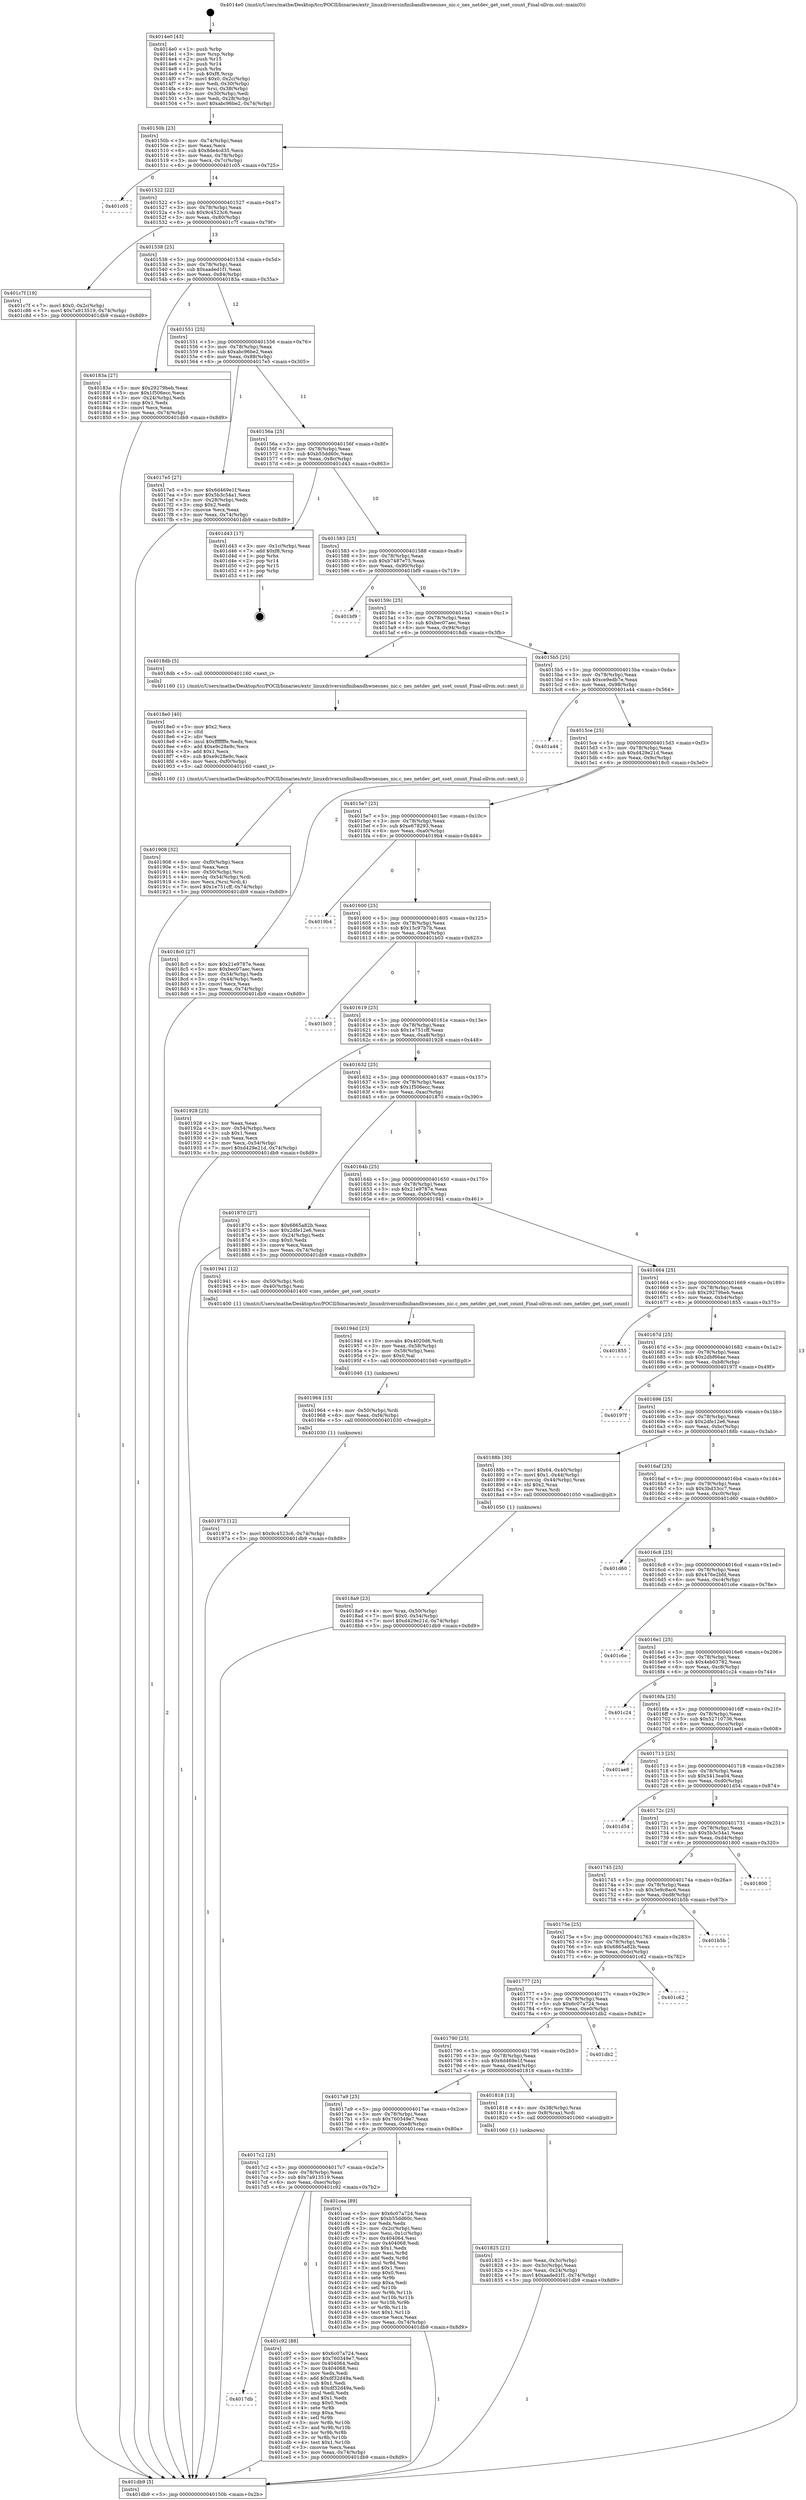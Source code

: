 digraph "0x4014e0" {
  label = "0x4014e0 (/mnt/c/Users/mathe/Desktop/tcc/POCII/binaries/extr_linuxdriversinfinibandhwnesnes_nic.c_nes_netdev_get_sset_count_Final-ollvm.out::main(0))"
  labelloc = "t"
  node[shape=record]

  Entry [label="",width=0.3,height=0.3,shape=circle,fillcolor=black,style=filled]
  "0x40150b" [label="{
     0x40150b [23]\l
     | [instrs]\l
     &nbsp;&nbsp;0x40150b \<+3\>: mov -0x74(%rbp),%eax\l
     &nbsp;&nbsp;0x40150e \<+2\>: mov %eax,%ecx\l
     &nbsp;&nbsp;0x401510 \<+6\>: sub $0x8de4cd35,%ecx\l
     &nbsp;&nbsp;0x401516 \<+3\>: mov %eax,-0x78(%rbp)\l
     &nbsp;&nbsp;0x401519 \<+3\>: mov %ecx,-0x7c(%rbp)\l
     &nbsp;&nbsp;0x40151c \<+6\>: je 0000000000401c05 \<main+0x725\>\l
  }"]
  "0x401c05" [label="{
     0x401c05\l
  }", style=dashed]
  "0x401522" [label="{
     0x401522 [22]\l
     | [instrs]\l
     &nbsp;&nbsp;0x401522 \<+5\>: jmp 0000000000401527 \<main+0x47\>\l
     &nbsp;&nbsp;0x401527 \<+3\>: mov -0x78(%rbp),%eax\l
     &nbsp;&nbsp;0x40152a \<+5\>: sub $0x9c4523c6,%eax\l
     &nbsp;&nbsp;0x40152f \<+3\>: mov %eax,-0x80(%rbp)\l
     &nbsp;&nbsp;0x401532 \<+6\>: je 0000000000401c7f \<main+0x79f\>\l
  }"]
  Exit [label="",width=0.3,height=0.3,shape=circle,fillcolor=black,style=filled,peripheries=2]
  "0x401c7f" [label="{
     0x401c7f [19]\l
     | [instrs]\l
     &nbsp;&nbsp;0x401c7f \<+7\>: movl $0x0,-0x2c(%rbp)\l
     &nbsp;&nbsp;0x401c86 \<+7\>: movl $0x7a913519,-0x74(%rbp)\l
     &nbsp;&nbsp;0x401c8d \<+5\>: jmp 0000000000401db9 \<main+0x8d9\>\l
  }"]
  "0x401538" [label="{
     0x401538 [25]\l
     | [instrs]\l
     &nbsp;&nbsp;0x401538 \<+5\>: jmp 000000000040153d \<main+0x5d\>\l
     &nbsp;&nbsp;0x40153d \<+3\>: mov -0x78(%rbp),%eax\l
     &nbsp;&nbsp;0x401540 \<+5\>: sub $0xaaded1f1,%eax\l
     &nbsp;&nbsp;0x401545 \<+6\>: mov %eax,-0x84(%rbp)\l
     &nbsp;&nbsp;0x40154b \<+6\>: je 000000000040183a \<main+0x35a\>\l
  }"]
  "0x4017db" [label="{
     0x4017db\l
  }", style=dashed]
  "0x40183a" [label="{
     0x40183a [27]\l
     | [instrs]\l
     &nbsp;&nbsp;0x40183a \<+5\>: mov $0x29279beb,%eax\l
     &nbsp;&nbsp;0x40183f \<+5\>: mov $0x1f506ecc,%ecx\l
     &nbsp;&nbsp;0x401844 \<+3\>: mov -0x24(%rbp),%edx\l
     &nbsp;&nbsp;0x401847 \<+3\>: cmp $0x1,%edx\l
     &nbsp;&nbsp;0x40184a \<+3\>: cmovl %ecx,%eax\l
     &nbsp;&nbsp;0x40184d \<+3\>: mov %eax,-0x74(%rbp)\l
     &nbsp;&nbsp;0x401850 \<+5\>: jmp 0000000000401db9 \<main+0x8d9\>\l
  }"]
  "0x401551" [label="{
     0x401551 [25]\l
     | [instrs]\l
     &nbsp;&nbsp;0x401551 \<+5\>: jmp 0000000000401556 \<main+0x76\>\l
     &nbsp;&nbsp;0x401556 \<+3\>: mov -0x78(%rbp),%eax\l
     &nbsp;&nbsp;0x401559 \<+5\>: sub $0xabc96be2,%eax\l
     &nbsp;&nbsp;0x40155e \<+6\>: mov %eax,-0x88(%rbp)\l
     &nbsp;&nbsp;0x401564 \<+6\>: je 00000000004017e5 \<main+0x305\>\l
  }"]
  "0x401c92" [label="{
     0x401c92 [88]\l
     | [instrs]\l
     &nbsp;&nbsp;0x401c92 \<+5\>: mov $0x6c07a724,%eax\l
     &nbsp;&nbsp;0x401c97 \<+5\>: mov $0x760349e7,%ecx\l
     &nbsp;&nbsp;0x401c9c \<+7\>: mov 0x404064,%edx\l
     &nbsp;&nbsp;0x401ca3 \<+7\>: mov 0x404068,%esi\l
     &nbsp;&nbsp;0x401caa \<+2\>: mov %edx,%edi\l
     &nbsp;&nbsp;0x401cac \<+6\>: add $0xdf32d49a,%edi\l
     &nbsp;&nbsp;0x401cb2 \<+3\>: sub $0x1,%edi\l
     &nbsp;&nbsp;0x401cb5 \<+6\>: sub $0xdf32d49a,%edi\l
     &nbsp;&nbsp;0x401cbb \<+3\>: imul %edi,%edx\l
     &nbsp;&nbsp;0x401cbe \<+3\>: and $0x1,%edx\l
     &nbsp;&nbsp;0x401cc1 \<+3\>: cmp $0x0,%edx\l
     &nbsp;&nbsp;0x401cc4 \<+4\>: sete %r8b\l
     &nbsp;&nbsp;0x401cc8 \<+3\>: cmp $0xa,%esi\l
     &nbsp;&nbsp;0x401ccb \<+4\>: setl %r9b\l
     &nbsp;&nbsp;0x401ccf \<+3\>: mov %r8b,%r10b\l
     &nbsp;&nbsp;0x401cd2 \<+3\>: and %r9b,%r10b\l
     &nbsp;&nbsp;0x401cd5 \<+3\>: xor %r9b,%r8b\l
     &nbsp;&nbsp;0x401cd8 \<+3\>: or %r8b,%r10b\l
     &nbsp;&nbsp;0x401cdb \<+4\>: test $0x1,%r10b\l
     &nbsp;&nbsp;0x401cdf \<+3\>: cmovne %ecx,%eax\l
     &nbsp;&nbsp;0x401ce2 \<+3\>: mov %eax,-0x74(%rbp)\l
     &nbsp;&nbsp;0x401ce5 \<+5\>: jmp 0000000000401db9 \<main+0x8d9\>\l
  }"]
  "0x4017e5" [label="{
     0x4017e5 [27]\l
     | [instrs]\l
     &nbsp;&nbsp;0x4017e5 \<+5\>: mov $0x6d469e1f,%eax\l
     &nbsp;&nbsp;0x4017ea \<+5\>: mov $0x5b3c54a1,%ecx\l
     &nbsp;&nbsp;0x4017ef \<+3\>: mov -0x28(%rbp),%edx\l
     &nbsp;&nbsp;0x4017f2 \<+3\>: cmp $0x2,%edx\l
     &nbsp;&nbsp;0x4017f5 \<+3\>: cmovne %ecx,%eax\l
     &nbsp;&nbsp;0x4017f8 \<+3\>: mov %eax,-0x74(%rbp)\l
     &nbsp;&nbsp;0x4017fb \<+5\>: jmp 0000000000401db9 \<main+0x8d9\>\l
  }"]
  "0x40156a" [label="{
     0x40156a [25]\l
     | [instrs]\l
     &nbsp;&nbsp;0x40156a \<+5\>: jmp 000000000040156f \<main+0x8f\>\l
     &nbsp;&nbsp;0x40156f \<+3\>: mov -0x78(%rbp),%eax\l
     &nbsp;&nbsp;0x401572 \<+5\>: sub $0xb55dd60c,%eax\l
     &nbsp;&nbsp;0x401577 \<+6\>: mov %eax,-0x8c(%rbp)\l
     &nbsp;&nbsp;0x40157d \<+6\>: je 0000000000401d43 \<main+0x863\>\l
  }"]
  "0x401db9" [label="{
     0x401db9 [5]\l
     | [instrs]\l
     &nbsp;&nbsp;0x401db9 \<+5\>: jmp 000000000040150b \<main+0x2b\>\l
  }"]
  "0x4014e0" [label="{
     0x4014e0 [43]\l
     | [instrs]\l
     &nbsp;&nbsp;0x4014e0 \<+1\>: push %rbp\l
     &nbsp;&nbsp;0x4014e1 \<+3\>: mov %rsp,%rbp\l
     &nbsp;&nbsp;0x4014e4 \<+2\>: push %r15\l
     &nbsp;&nbsp;0x4014e6 \<+2\>: push %r14\l
     &nbsp;&nbsp;0x4014e8 \<+1\>: push %rbx\l
     &nbsp;&nbsp;0x4014e9 \<+7\>: sub $0xf8,%rsp\l
     &nbsp;&nbsp;0x4014f0 \<+7\>: movl $0x0,-0x2c(%rbp)\l
     &nbsp;&nbsp;0x4014f7 \<+3\>: mov %edi,-0x30(%rbp)\l
     &nbsp;&nbsp;0x4014fa \<+4\>: mov %rsi,-0x38(%rbp)\l
     &nbsp;&nbsp;0x4014fe \<+3\>: mov -0x30(%rbp),%edi\l
     &nbsp;&nbsp;0x401501 \<+3\>: mov %edi,-0x28(%rbp)\l
     &nbsp;&nbsp;0x401504 \<+7\>: movl $0xabc96be2,-0x74(%rbp)\l
  }"]
  "0x4017c2" [label="{
     0x4017c2 [25]\l
     | [instrs]\l
     &nbsp;&nbsp;0x4017c2 \<+5\>: jmp 00000000004017c7 \<main+0x2e7\>\l
     &nbsp;&nbsp;0x4017c7 \<+3\>: mov -0x78(%rbp),%eax\l
     &nbsp;&nbsp;0x4017ca \<+5\>: sub $0x7a913519,%eax\l
     &nbsp;&nbsp;0x4017cf \<+6\>: mov %eax,-0xec(%rbp)\l
     &nbsp;&nbsp;0x4017d5 \<+6\>: je 0000000000401c92 \<main+0x7b2\>\l
  }"]
  "0x401d43" [label="{
     0x401d43 [17]\l
     | [instrs]\l
     &nbsp;&nbsp;0x401d43 \<+3\>: mov -0x1c(%rbp),%eax\l
     &nbsp;&nbsp;0x401d46 \<+7\>: add $0xf8,%rsp\l
     &nbsp;&nbsp;0x401d4d \<+1\>: pop %rbx\l
     &nbsp;&nbsp;0x401d4e \<+2\>: pop %r14\l
     &nbsp;&nbsp;0x401d50 \<+2\>: pop %r15\l
     &nbsp;&nbsp;0x401d52 \<+1\>: pop %rbp\l
     &nbsp;&nbsp;0x401d53 \<+1\>: ret\l
  }"]
  "0x401583" [label="{
     0x401583 [25]\l
     | [instrs]\l
     &nbsp;&nbsp;0x401583 \<+5\>: jmp 0000000000401588 \<main+0xa8\>\l
     &nbsp;&nbsp;0x401588 \<+3\>: mov -0x78(%rbp),%eax\l
     &nbsp;&nbsp;0x40158b \<+5\>: sub $0xb7487e75,%eax\l
     &nbsp;&nbsp;0x401590 \<+6\>: mov %eax,-0x90(%rbp)\l
     &nbsp;&nbsp;0x401596 \<+6\>: je 0000000000401bf9 \<main+0x719\>\l
  }"]
  "0x401cea" [label="{
     0x401cea [89]\l
     | [instrs]\l
     &nbsp;&nbsp;0x401cea \<+5\>: mov $0x6c07a724,%eax\l
     &nbsp;&nbsp;0x401cef \<+5\>: mov $0xb55dd60c,%ecx\l
     &nbsp;&nbsp;0x401cf4 \<+2\>: xor %edx,%edx\l
     &nbsp;&nbsp;0x401cf6 \<+3\>: mov -0x2c(%rbp),%esi\l
     &nbsp;&nbsp;0x401cf9 \<+3\>: mov %esi,-0x1c(%rbp)\l
     &nbsp;&nbsp;0x401cfc \<+7\>: mov 0x404064,%esi\l
     &nbsp;&nbsp;0x401d03 \<+7\>: mov 0x404068,%edi\l
     &nbsp;&nbsp;0x401d0a \<+3\>: sub $0x1,%edx\l
     &nbsp;&nbsp;0x401d0d \<+3\>: mov %esi,%r8d\l
     &nbsp;&nbsp;0x401d10 \<+3\>: add %edx,%r8d\l
     &nbsp;&nbsp;0x401d13 \<+4\>: imul %r8d,%esi\l
     &nbsp;&nbsp;0x401d17 \<+3\>: and $0x1,%esi\l
     &nbsp;&nbsp;0x401d1a \<+3\>: cmp $0x0,%esi\l
     &nbsp;&nbsp;0x401d1d \<+4\>: sete %r9b\l
     &nbsp;&nbsp;0x401d21 \<+3\>: cmp $0xa,%edi\l
     &nbsp;&nbsp;0x401d24 \<+4\>: setl %r10b\l
     &nbsp;&nbsp;0x401d28 \<+3\>: mov %r9b,%r11b\l
     &nbsp;&nbsp;0x401d2b \<+3\>: and %r10b,%r11b\l
     &nbsp;&nbsp;0x401d2e \<+3\>: xor %r10b,%r9b\l
     &nbsp;&nbsp;0x401d31 \<+3\>: or %r9b,%r11b\l
     &nbsp;&nbsp;0x401d34 \<+4\>: test $0x1,%r11b\l
     &nbsp;&nbsp;0x401d38 \<+3\>: cmovne %ecx,%eax\l
     &nbsp;&nbsp;0x401d3b \<+3\>: mov %eax,-0x74(%rbp)\l
     &nbsp;&nbsp;0x401d3e \<+5\>: jmp 0000000000401db9 \<main+0x8d9\>\l
  }"]
  "0x401bf9" [label="{
     0x401bf9\l
  }", style=dashed]
  "0x40159c" [label="{
     0x40159c [25]\l
     | [instrs]\l
     &nbsp;&nbsp;0x40159c \<+5\>: jmp 00000000004015a1 \<main+0xc1\>\l
     &nbsp;&nbsp;0x4015a1 \<+3\>: mov -0x78(%rbp),%eax\l
     &nbsp;&nbsp;0x4015a4 \<+5\>: sub $0xbec07aec,%eax\l
     &nbsp;&nbsp;0x4015a9 \<+6\>: mov %eax,-0x94(%rbp)\l
     &nbsp;&nbsp;0x4015af \<+6\>: je 00000000004018db \<main+0x3fb\>\l
  }"]
  "0x401973" [label="{
     0x401973 [12]\l
     | [instrs]\l
     &nbsp;&nbsp;0x401973 \<+7\>: movl $0x9c4523c6,-0x74(%rbp)\l
     &nbsp;&nbsp;0x40197a \<+5\>: jmp 0000000000401db9 \<main+0x8d9\>\l
  }"]
  "0x4018db" [label="{
     0x4018db [5]\l
     | [instrs]\l
     &nbsp;&nbsp;0x4018db \<+5\>: call 0000000000401160 \<next_i\>\l
     | [calls]\l
     &nbsp;&nbsp;0x401160 \{1\} (/mnt/c/Users/mathe/Desktop/tcc/POCII/binaries/extr_linuxdriversinfinibandhwnesnes_nic.c_nes_netdev_get_sset_count_Final-ollvm.out::next_i)\l
  }"]
  "0x4015b5" [label="{
     0x4015b5 [25]\l
     | [instrs]\l
     &nbsp;&nbsp;0x4015b5 \<+5\>: jmp 00000000004015ba \<main+0xda\>\l
     &nbsp;&nbsp;0x4015ba \<+3\>: mov -0x78(%rbp),%eax\l
     &nbsp;&nbsp;0x4015bd \<+5\>: sub $0xce9edb7e,%eax\l
     &nbsp;&nbsp;0x4015c2 \<+6\>: mov %eax,-0x98(%rbp)\l
     &nbsp;&nbsp;0x4015c8 \<+6\>: je 0000000000401a44 \<main+0x564\>\l
  }"]
  "0x401964" [label="{
     0x401964 [15]\l
     | [instrs]\l
     &nbsp;&nbsp;0x401964 \<+4\>: mov -0x50(%rbp),%rdi\l
     &nbsp;&nbsp;0x401968 \<+6\>: mov %eax,-0xf4(%rbp)\l
     &nbsp;&nbsp;0x40196e \<+5\>: call 0000000000401030 \<free@plt\>\l
     | [calls]\l
     &nbsp;&nbsp;0x401030 \{1\} (unknown)\l
  }"]
  "0x401a44" [label="{
     0x401a44\l
  }", style=dashed]
  "0x4015ce" [label="{
     0x4015ce [25]\l
     | [instrs]\l
     &nbsp;&nbsp;0x4015ce \<+5\>: jmp 00000000004015d3 \<main+0xf3\>\l
     &nbsp;&nbsp;0x4015d3 \<+3\>: mov -0x78(%rbp),%eax\l
     &nbsp;&nbsp;0x4015d6 \<+5\>: sub $0xd429e21d,%eax\l
     &nbsp;&nbsp;0x4015db \<+6\>: mov %eax,-0x9c(%rbp)\l
     &nbsp;&nbsp;0x4015e1 \<+6\>: je 00000000004018c0 \<main+0x3e0\>\l
  }"]
  "0x40194d" [label="{
     0x40194d [23]\l
     | [instrs]\l
     &nbsp;&nbsp;0x40194d \<+10\>: movabs $0x4020d6,%rdi\l
     &nbsp;&nbsp;0x401957 \<+3\>: mov %eax,-0x58(%rbp)\l
     &nbsp;&nbsp;0x40195a \<+3\>: mov -0x58(%rbp),%esi\l
     &nbsp;&nbsp;0x40195d \<+2\>: mov $0x0,%al\l
     &nbsp;&nbsp;0x40195f \<+5\>: call 0000000000401040 \<printf@plt\>\l
     | [calls]\l
     &nbsp;&nbsp;0x401040 \{1\} (unknown)\l
  }"]
  "0x4018c0" [label="{
     0x4018c0 [27]\l
     | [instrs]\l
     &nbsp;&nbsp;0x4018c0 \<+5\>: mov $0x21e9787e,%eax\l
     &nbsp;&nbsp;0x4018c5 \<+5\>: mov $0xbec07aec,%ecx\l
     &nbsp;&nbsp;0x4018ca \<+3\>: mov -0x54(%rbp),%edx\l
     &nbsp;&nbsp;0x4018cd \<+3\>: cmp -0x44(%rbp),%edx\l
     &nbsp;&nbsp;0x4018d0 \<+3\>: cmovl %ecx,%eax\l
     &nbsp;&nbsp;0x4018d3 \<+3\>: mov %eax,-0x74(%rbp)\l
     &nbsp;&nbsp;0x4018d6 \<+5\>: jmp 0000000000401db9 \<main+0x8d9\>\l
  }"]
  "0x4015e7" [label="{
     0x4015e7 [25]\l
     | [instrs]\l
     &nbsp;&nbsp;0x4015e7 \<+5\>: jmp 00000000004015ec \<main+0x10c\>\l
     &nbsp;&nbsp;0x4015ec \<+3\>: mov -0x78(%rbp),%eax\l
     &nbsp;&nbsp;0x4015ef \<+5\>: sub $0xe678293,%eax\l
     &nbsp;&nbsp;0x4015f4 \<+6\>: mov %eax,-0xa0(%rbp)\l
     &nbsp;&nbsp;0x4015fa \<+6\>: je 00000000004019b4 \<main+0x4d4\>\l
  }"]
  "0x401908" [label="{
     0x401908 [32]\l
     | [instrs]\l
     &nbsp;&nbsp;0x401908 \<+6\>: mov -0xf0(%rbp),%ecx\l
     &nbsp;&nbsp;0x40190e \<+3\>: imul %eax,%ecx\l
     &nbsp;&nbsp;0x401911 \<+4\>: mov -0x50(%rbp),%rsi\l
     &nbsp;&nbsp;0x401915 \<+4\>: movslq -0x54(%rbp),%rdi\l
     &nbsp;&nbsp;0x401919 \<+3\>: mov %ecx,(%rsi,%rdi,4)\l
     &nbsp;&nbsp;0x40191c \<+7\>: movl $0x1e751cff,-0x74(%rbp)\l
     &nbsp;&nbsp;0x401923 \<+5\>: jmp 0000000000401db9 \<main+0x8d9\>\l
  }"]
  "0x4019b4" [label="{
     0x4019b4\l
  }", style=dashed]
  "0x401600" [label="{
     0x401600 [25]\l
     | [instrs]\l
     &nbsp;&nbsp;0x401600 \<+5\>: jmp 0000000000401605 \<main+0x125\>\l
     &nbsp;&nbsp;0x401605 \<+3\>: mov -0x78(%rbp),%eax\l
     &nbsp;&nbsp;0x401608 \<+5\>: sub $0x15c97b7b,%eax\l
     &nbsp;&nbsp;0x40160d \<+6\>: mov %eax,-0xa4(%rbp)\l
     &nbsp;&nbsp;0x401613 \<+6\>: je 0000000000401b03 \<main+0x623\>\l
  }"]
  "0x4018e0" [label="{
     0x4018e0 [40]\l
     | [instrs]\l
     &nbsp;&nbsp;0x4018e0 \<+5\>: mov $0x2,%ecx\l
     &nbsp;&nbsp;0x4018e5 \<+1\>: cltd\l
     &nbsp;&nbsp;0x4018e6 \<+2\>: idiv %ecx\l
     &nbsp;&nbsp;0x4018e8 \<+6\>: imul $0xfffffffe,%edx,%ecx\l
     &nbsp;&nbsp;0x4018ee \<+6\>: add $0xe9c28e9c,%ecx\l
     &nbsp;&nbsp;0x4018f4 \<+3\>: add $0x1,%ecx\l
     &nbsp;&nbsp;0x4018f7 \<+6\>: sub $0xe9c28e9c,%ecx\l
     &nbsp;&nbsp;0x4018fd \<+6\>: mov %ecx,-0xf0(%rbp)\l
     &nbsp;&nbsp;0x401903 \<+5\>: call 0000000000401160 \<next_i\>\l
     | [calls]\l
     &nbsp;&nbsp;0x401160 \{1\} (/mnt/c/Users/mathe/Desktop/tcc/POCII/binaries/extr_linuxdriversinfinibandhwnesnes_nic.c_nes_netdev_get_sset_count_Final-ollvm.out::next_i)\l
  }"]
  "0x401b03" [label="{
     0x401b03\l
  }", style=dashed]
  "0x401619" [label="{
     0x401619 [25]\l
     | [instrs]\l
     &nbsp;&nbsp;0x401619 \<+5\>: jmp 000000000040161e \<main+0x13e\>\l
     &nbsp;&nbsp;0x40161e \<+3\>: mov -0x78(%rbp),%eax\l
     &nbsp;&nbsp;0x401621 \<+5\>: sub $0x1e751cff,%eax\l
     &nbsp;&nbsp;0x401626 \<+6\>: mov %eax,-0xa8(%rbp)\l
     &nbsp;&nbsp;0x40162c \<+6\>: je 0000000000401928 \<main+0x448\>\l
  }"]
  "0x4018a9" [label="{
     0x4018a9 [23]\l
     | [instrs]\l
     &nbsp;&nbsp;0x4018a9 \<+4\>: mov %rax,-0x50(%rbp)\l
     &nbsp;&nbsp;0x4018ad \<+7\>: movl $0x0,-0x54(%rbp)\l
     &nbsp;&nbsp;0x4018b4 \<+7\>: movl $0xd429e21d,-0x74(%rbp)\l
     &nbsp;&nbsp;0x4018bb \<+5\>: jmp 0000000000401db9 \<main+0x8d9\>\l
  }"]
  "0x401928" [label="{
     0x401928 [25]\l
     | [instrs]\l
     &nbsp;&nbsp;0x401928 \<+2\>: xor %eax,%eax\l
     &nbsp;&nbsp;0x40192a \<+3\>: mov -0x54(%rbp),%ecx\l
     &nbsp;&nbsp;0x40192d \<+3\>: sub $0x1,%eax\l
     &nbsp;&nbsp;0x401930 \<+2\>: sub %eax,%ecx\l
     &nbsp;&nbsp;0x401932 \<+3\>: mov %ecx,-0x54(%rbp)\l
     &nbsp;&nbsp;0x401935 \<+7\>: movl $0xd429e21d,-0x74(%rbp)\l
     &nbsp;&nbsp;0x40193c \<+5\>: jmp 0000000000401db9 \<main+0x8d9\>\l
  }"]
  "0x401632" [label="{
     0x401632 [25]\l
     | [instrs]\l
     &nbsp;&nbsp;0x401632 \<+5\>: jmp 0000000000401637 \<main+0x157\>\l
     &nbsp;&nbsp;0x401637 \<+3\>: mov -0x78(%rbp),%eax\l
     &nbsp;&nbsp;0x40163a \<+5\>: sub $0x1f506ecc,%eax\l
     &nbsp;&nbsp;0x40163f \<+6\>: mov %eax,-0xac(%rbp)\l
     &nbsp;&nbsp;0x401645 \<+6\>: je 0000000000401870 \<main+0x390\>\l
  }"]
  "0x401825" [label="{
     0x401825 [21]\l
     | [instrs]\l
     &nbsp;&nbsp;0x401825 \<+3\>: mov %eax,-0x3c(%rbp)\l
     &nbsp;&nbsp;0x401828 \<+3\>: mov -0x3c(%rbp),%eax\l
     &nbsp;&nbsp;0x40182b \<+3\>: mov %eax,-0x24(%rbp)\l
     &nbsp;&nbsp;0x40182e \<+7\>: movl $0xaaded1f1,-0x74(%rbp)\l
     &nbsp;&nbsp;0x401835 \<+5\>: jmp 0000000000401db9 \<main+0x8d9\>\l
  }"]
  "0x401870" [label="{
     0x401870 [27]\l
     | [instrs]\l
     &nbsp;&nbsp;0x401870 \<+5\>: mov $0x6865a82b,%eax\l
     &nbsp;&nbsp;0x401875 \<+5\>: mov $0x2dfe12e6,%ecx\l
     &nbsp;&nbsp;0x40187a \<+3\>: mov -0x24(%rbp),%edx\l
     &nbsp;&nbsp;0x40187d \<+3\>: cmp $0x0,%edx\l
     &nbsp;&nbsp;0x401880 \<+3\>: cmove %ecx,%eax\l
     &nbsp;&nbsp;0x401883 \<+3\>: mov %eax,-0x74(%rbp)\l
     &nbsp;&nbsp;0x401886 \<+5\>: jmp 0000000000401db9 \<main+0x8d9\>\l
  }"]
  "0x40164b" [label="{
     0x40164b [25]\l
     | [instrs]\l
     &nbsp;&nbsp;0x40164b \<+5\>: jmp 0000000000401650 \<main+0x170\>\l
     &nbsp;&nbsp;0x401650 \<+3\>: mov -0x78(%rbp),%eax\l
     &nbsp;&nbsp;0x401653 \<+5\>: sub $0x21e9787e,%eax\l
     &nbsp;&nbsp;0x401658 \<+6\>: mov %eax,-0xb0(%rbp)\l
     &nbsp;&nbsp;0x40165e \<+6\>: je 0000000000401941 \<main+0x461\>\l
  }"]
  "0x4017a9" [label="{
     0x4017a9 [25]\l
     | [instrs]\l
     &nbsp;&nbsp;0x4017a9 \<+5\>: jmp 00000000004017ae \<main+0x2ce\>\l
     &nbsp;&nbsp;0x4017ae \<+3\>: mov -0x78(%rbp),%eax\l
     &nbsp;&nbsp;0x4017b1 \<+5\>: sub $0x760349e7,%eax\l
     &nbsp;&nbsp;0x4017b6 \<+6\>: mov %eax,-0xe8(%rbp)\l
     &nbsp;&nbsp;0x4017bc \<+6\>: je 0000000000401cea \<main+0x80a\>\l
  }"]
  "0x401941" [label="{
     0x401941 [12]\l
     | [instrs]\l
     &nbsp;&nbsp;0x401941 \<+4\>: mov -0x50(%rbp),%rdi\l
     &nbsp;&nbsp;0x401945 \<+3\>: mov -0x40(%rbp),%esi\l
     &nbsp;&nbsp;0x401948 \<+5\>: call 0000000000401400 \<nes_netdev_get_sset_count\>\l
     | [calls]\l
     &nbsp;&nbsp;0x401400 \{1\} (/mnt/c/Users/mathe/Desktop/tcc/POCII/binaries/extr_linuxdriversinfinibandhwnesnes_nic.c_nes_netdev_get_sset_count_Final-ollvm.out::nes_netdev_get_sset_count)\l
  }"]
  "0x401664" [label="{
     0x401664 [25]\l
     | [instrs]\l
     &nbsp;&nbsp;0x401664 \<+5\>: jmp 0000000000401669 \<main+0x189\>\l
     &nbsp;&nbsp;0x401669 \<+3\>: mov -0x78(%rbp),%eax\l
     &nbsp;&nbsp;0x40166c \<+5\>: sub $0x29279beb,%eax\l
     &nbsp;&nbsp;0x401671 \<+6\>: mov %eax,-0xb4(%rbp)\l
     &nbsp;&nbsp;0x401677 \<+6\>: je 0000000000401855 \<main+0x375\>\l
  }"]
  "0x401818" [label="{
     0x401818 [13]\l
     | [instrs]\l
     &nbsp;&nbsp;0x401818 \<+4\>: mov -0x38(%rbp),%rax\l
     &nbsp;&nbsp;0x40181c \<+4\>: mov 0x8(%rax),%rdi\l
     &nbsp;&nbsp;0x401820 \<+5\>: call 0000000000401060 \<atoi@plt\>\l
     | [calls]\l
     &nbsp;&nbsp;0x401060 \{1\} (unknown)\l
  }"]
  "0x401855" [label="{
     0x401855\l
  }", style=dashed]
  "0x40167d" [label="{
     0x40167d [25]\l
     | [instrs]\l
     &nbsp;&nbsp;0x40167d \<+5\>: jmp 0000000000401682 \<main+0x1a2\>\l
     &nbsp;&nbsp;0x401682 \<+3\>: mov -0x78(%rbp),%eax\l
     &nbsp;&nbsp;0x401685 \<+5\>: sub $0x2dbf66ae,%eax\l
     &nbsp;&nbsp;0x40168a \<+6\>: mov %eax,-0xb8(%rbp)\l
     &nbsp;&nbsp;0x401690 \<+6\>: je 000000000040197f \<main+0x49f\>\l
  }"]
  "0x401790" [label="{
     0x401790 [25]\l
     | [instrs]\l
     &nbsp;&nbsp;0x401790 \<+5\>: jmp 0000000000401795 \<main+0x2b5\>\l
     &nbsp;&nbsp;0x401795 \<+3\>: mov -0x78(%rbp),%eax\l
     &nbsp;&nbsp;0x401798 \<+5\>: sub $0x6d469e1f,%eax\l
     &nbsp;&nbsp;0x40179d \<+6\>: mov %eax,-0xe4(%rbp)\l
     &nbsp;&nbsp;0x4017a3 \<+6\>: je 0000000000401818 \<main+0x338\>\l
  }"]
  "0x40197f" [label="{
     0x40197f\l
  }", style=dashed]
  "0x401696" [label="{
     0x401696 [25]\l
     | [instrs]\l
     &nbsp;&nbsp;0x401696 \<+5\>: jmp 000000000040169b \<main+0x1bb\>\l
     &nbsp;&nbsp;0x40169b \<+3\>: mov -0x78(%rbp),%eax\l
     &nbsp;&nbsp;0x40169e \<+5\>: sub $0x2dfe12e6,%eax\l
     &nbsp;&nbsp;0x4016a3 \<+6\>: mov %eax,-0xbc(%rbp)\l
     &nbsp;&nbsp;0x4016a9 \<+6\>: je 000000000040188b \<main+0x3ab\>\l
  }"]
  "0x401db2" [label="{
     0x401db2\l
  }", style=dashed]
  "0x40188b" [label="{
     0x40188b [30]\l
     | [instrs]\l
     &nbsp;&nbsp;0x40188b \<+7\>: movl $0x64,-0x40(%rbp)\l
     &nbsp;&nbsp;0x401892 \<+7\>: movl $0x1,-0x44(%rbp)\l
     &nbsp;&nbsp;0x401899 \<+4\>: movslq -0x44(%rbp),%rax\l
     &nbsp;&nbsp;0x40189d \<+4\>: shl $0x2,%rax\l
     &nbsp;&nbsp;0x4018a1 \<+3\>: mov %rax,%rdi\l
     &nbsp;&nbsp;0x4018a4 \<+5\>: call 0000000000401050 \<malloc@plt\>\l
     | [calls]\l
     &nbsp;&nbsp;0x401050 \{1\} (unknown)\l
  }"]
  "0x4016af" [label="{
     0x4016af [25]\l
     | [instrs]\l
     &nbsp;&nbsp;0x4016af \<+5\>: jmp 00000000004016b4 \<main+0x1d4\>\l
     &nbsp;&nbsp;0x4016b4 \<+3\>: mov -0x78(%rbp),%eax\l
     &nbsp;&nbsp;0x4016b7 \<+5\>: sub $0x3bd33cc7,%eax\l
     &nbsp;&nbsp;0x4016bc \<+6\>: mov %eax,-0xc0(%rbp)\l
     &nbsp;&nbsp;0x4016c2 \<+6\>: je 0000000000401d60 \<main+0x880\>\l
  }"]
  "0x401777" [label="{
     0x401777 [25]\l
     | [instrs]\l
     &nbsp;&nbsp;0x401777 \<+5\>: jmp 000000000040177c \<main+0x29c\>\l
     &nbsp;&nbsp;0x40177c \<+3\>: mov -0x78(%rbp),%eax\l
     &nbsp;&nbsp;0x40177f \<+5\>: sub $0x6c07a724,%eax\l
     &nbsp;&nbsp;0x401784 \<+6\>: mov %eax,-0xe0(%rbp)\l
     &nbsp;&nbsp;0x40178a \<+6\>: je 0000000000401db2 \<main+0x8d2\>\l
  }"]
  "0x401d60" [label="{
     0x401d60\l
  }", style=dashed]
  "0x4016c8" [label="{
     0x4016c8 [25]\l
     | [instrs]\l
     &nbsp;&nbsp;0x4016c8 \<+5\>: jmp 00000000004016cd \<main+0x1ed\>\l
     &nbsp;&nbsp;0x4016cd \<+3\>: mov -0x78(%rbp),%eax\l
     &nbsp;&nbsp;0x4016d0 \<+5\>: sub $0x476e2bfd,%eax\l
     &nbsp;&nbsp;0x4016d5 \<+6\>: mov %eax,-0xc4(%rbp)\l
     &nbsp;&nbsp;0x4016db \<+6\>: je 0000000000401c6e \<main+0x78e\>\l
  }"]
  "0x401c62" [label="{
     0x401c62\l
  }", style=dashed]
  "0x401c6e" [label="{
     0x401c6e\l
  }", style=dashed]
  "0x4016e1" [label="{
     0x4016e1 [25]\l
     | [instrs]\l
     &nbsp;&nbsp;0x4016e1 \<+5\>: jmp 00000000004016e6 \<main+0x206\>\l
     &nbsp;&nbsp;0x4016e6 \<+3\>: mov -0x78(%rbp),%eax\l
     &nbsp;&nbsp;0x4016e9 \<+5\>: sub $0x4eb03782,%eax\l
     &nbsp;&nbsp;0x4016ee \<+6\>: mov %eax,-0xc8(%rbp)\l
     &nbsp;&nbsp;0x4016f4 \<+6\>: je 0000000000401c24 \<main+0x744\>\l
  }"]
  "0x40175e" [label="{
     0x40175e [25]\l
     | [instrs]\l
     &nbsp;&nbsp;0x40175e \<+5\>: jmp 0000000000401763 \<main+0x283\>\l
     &nbsp;&nbsp;0x401763 \<+3\>: mov -0x78(%rbp),%eax\l
     &nbsp;&nbsp;0x401766 \<+5\>: sub $0x6865a82b,%eax\l
     &nbsp;&nbsp;0x40176b \<+6\>: mov %eax,-0xdc(%rbp)\l
     &nbsp;&nbsp;0x401771 \<+6\>: je 0000000000401c62 \<main+0x782\>\l
  }"]
  "0x401c24" [label="{
     0x401c24\l
  }", style=dashed]
  "0x4016fa" [label="{
     0x4016fa [25]\l
     | [instrs]\l
     &nbsp;&nbsp;0x4016fa \<+5\>: jmp 00000000004016ff \<main+0x21f\>\l
     &nbsp;&nbsp;0x4016ff \<+3\>: mov -0x78(%rbp),%eax\l
     &nbsp;&nbsp;0x401702 \<+5\>: sub $0x52710736,%eax\l
     &nbsp;&nbsp;0x401707 \<+6\>: mov %eax,-0xcc(%rbp)\l
     &nbsp;&nbsp;0x40170d \<+6\>: je 0000000000401ae8 \<main+0x608\>\l
  }"]
  "0x401b5b" [label="{
     0x401b5b\l
  }", style=dashed]
  "0x401ae8" [label="{
     0x401ae8\l
  }", style=dashed]
  "0x401713" [label="{
     0x401713 [25]\l
     | [instrs]\l
     &nbsp;&nbsp;0x401713 \<+5\>: jmp 0000000000401718 \<main+0x238\>\l
     &nbsp;&nbsp;0x401718 \<+3\>: mov -0x78(%rbp),%eax\l
     &nbsp;&nbsp;0x40171b \<+5\>: sub $0x5413ea04,%eax\l
     &nbsp;&nbsp;0x401720 \<+6\>: mov %eax,-0xd0(%rbp)\l
     &nbsp;&nbsp;0x401726 \<+6\>: je 0000000000401d54 \<main+0x874\>\l
  }"]
  "0x401745" [label="{
     0x401745 [25]\l
     | [instrs]\l
     &nbsp;&nbsp;0x401745 \<+5\>: jmp 000000000040174a \<main+0x26a\>\l
     &nbsp;&nbsp;0x40174a \<+3\>: mov -0x78(%rbp),%eax\l
     &nbsp;&nbsp;0x40174d \<+5\>: sub $0x5e9c8ac6,%eax\l
     &nbsp;&nbsp;0x401752 \<+6\>: mov %eax,-0xd8(%rbp)\l
     &nbsp;&nbsp;0x401758 \<+6\>: je 0000000000401b5b \<main+0x67b\>\l
  }"]
  "0x401d54" [label="{
     0x401d54\l
  }", style=dashed]
  "0x40172c" [label="{
     0x40172c [25]\l
     | [instrs]\l
     &nbsp;&nbsp;0x40172c \<+5\>: jmp 0000000000401731 \<main+0x251\>\l
     &nbsp;&nbsp;0x401731 \<+3\>: mov -0x78(%rbp),%eax\l
     &nbsp;&nbsp;0x401734 \<+5\>: sub $0x5b3c54a1,%eax\l
     &nbsp;&nbsp;0x401739 \<+6\>: mov %eax,-0xd4(%rbp)\l
     &nbsp;&nbsp;0x40173f \<+6\>: je 0000000000401800 \<main+0x320\>\l
  }"]
  "0x401800" [label="{
     0x401800\l
  }", style=dashed]
  Entry -> "0x4014e0" [label=" 1"]
  "0x40150b" -> "0x401c05" [label=" 0"]
  "0x40150b" -> "0x401522" [label=" 14"]
  "0x401d43" -> Exit [label=" 1"]
  "0x401522" -> "0x401c7f" [label=" 1"]
  "0x401522" -> "0x401538" [label=" 13"]
  "0x401cea" -> "0x401db9" [label=" 1"]
  "0x401538" -> "0x40183a" [label=" 1"]
  "0x401538" -> "0x401551" [label=" 12"]
  "0x401c92" -> "0x401db9" [label=" 1"]
  "0x401551" -> "0x4017e5" [label=" 1"]
  "0x401551" -> "0x40156a" [label=" 11"]
  "0x4017e5" -> "0x401db9" [label=" 1"]
  "0x4014e0" -> "0x40150b" [label=" 1"]
  "0x401db9" -> "0x40150b" [label=" 13"]
  "0x4017c2" -> "0x4017db" [label=" 0"]
  "0x40156a" -> "0x401d43" [label=" 1"]
  "0x40156a" -> "0x401583" [label=" 10"]
  "0x4017c2" -> "0x401c92" [label=" 1"]
  "0x401583" -> "0x401bf9" [label=" 0"]
  "0x401583" -> "0x40159c" [label=" 10"]
  "0x4017a9" -> "0x4017c2" [label=" 1"]
  "0x40159c" -> "0x4018db" [label=" 1"]
  "0x40159c" -> "0x4015b5" [label=" 9"]
  "0x4017a9" -> "0x401cea" [label=" 1"]
  "0x4015b5" -> "0x401a44" [label=" 0"]
  "0x4015b5" -> "0x4015ce" [label=" 9"]
  "0x401c7f" -> "0x401db9" [label=" 1"]
  "0x4015ce" -> "0x4018c0" [label=" 2"]
  "0x4015ce" -> "0x4015e7" [label=" 7"]
  "0x401973" -> "0x401db9" [label=" 1"]
  "0x4015e7" -> "0x4019b4" [label=" 0"]
  "0x4015e7" -> "0x401600" [label=" 7"]
  "0x401964" -> "0x401973" [label=" 1"]
  "0x401600" -> "0x401b03" [label=" 0"]
  "0x401600" -> "0x401619" [label=" 7"]
  "0x40194d" -> "0x401964" [label=" 1"]
  "0x401619" -> "0x401928" [label=" 1"]
  "0x401619" -> "0x401632" [label=" 6"]
  "0x401941" -> "0x40194d" [label=" 1"]
  "0x401632" -> "0x401870" [label=" 1"]
  "0x401632" -> "0x40164b" [label=" 5"]
  "0x401928" -> "0x401db9" [label=" 1"]
  "0x40164b" -> "0x401941" [label=" 1"]
  "0x40164b" -> "0x401664" [label=" 4"]
  "0x401908" -> "0x401db9" [label=" 1"]
  "0x401664" -> "0x401855" [label=" 0"]
  "0x401664" -> "0x40167d" [label=" 4"]
  "0x4018e0" -> "0x401908" [label=" 1"]
  "0x40167d" -> "0x40197f" [label=" 0"]
  "0x40167d" -> "0x401696" [label=" 4"]
  "0x4018c0" -> "0x401db9" [label=" 2"]
  "0x401696" -> "0x40188b" [label=" 1"]
  "0x401696" -> "0x4016af" [label=" 3"]
  "0x4018a9" -> "0x401db9" [label=" 1"]
  "0x4016af" -> "0x401d60" [label=" 0"]
  "0x4016af" -> "0x4016c8" [label=" 3"]
  "0x401870" -> "0x401db9" [label=" 1"]
  "0x4016c8" -> "0x401c6e" [label=" 0"]
  "0x4016c8" -> "0x4016e1" [label=" 3"]
  "0x40183a" -> "0x401db9" [label=" 1"]
  "0x4016e1" -> "0x401c24" [label=" 0"]
  "0x4016e1" -> "0x4016fa" [label=" 3"]
  "0x401818" -> "0x401825" [label=" 1"]
  "0x4016fa" -> "0x401ae8" [label=" 0"]
  "0x4016fa" -> "0x401713" [label=" 3"]
  "0x401790" -> "0x4017a9" [label=" 2"]
  "0x401713" -> "0x401d54" [label=" 0"]
  "0x401713" -> "0x40172c" [label=" 3"]
  "0x4018db" -> "0x4018e0" [label=" 1"]
  "0x40172c" -> "0x401800" [label=" 0"]
  "0x40172c" -> "0x401745" [label=" 3"]
  "0x401790" -> "0x401818" [label=" 1"]
  "0x401745" -> "0x401b5b" [label=" 0"]
  "0x401745" -> "0x40175e" [label=" 3"]
  "0x401825" -> "0x401db9" [label=" 1"]
  "0x40175e" -> "0x401c62" [label=" 0"]
  "0x40175e" -> "0x401777" [label=" 3"]
  "0x40188b" -> "0x4018a9" [label=" 1"]
  "0x401777" -> "0x401db2" [label=" 0"]
  "0x401777" -> "0x401790" [label=" 3"]
}
